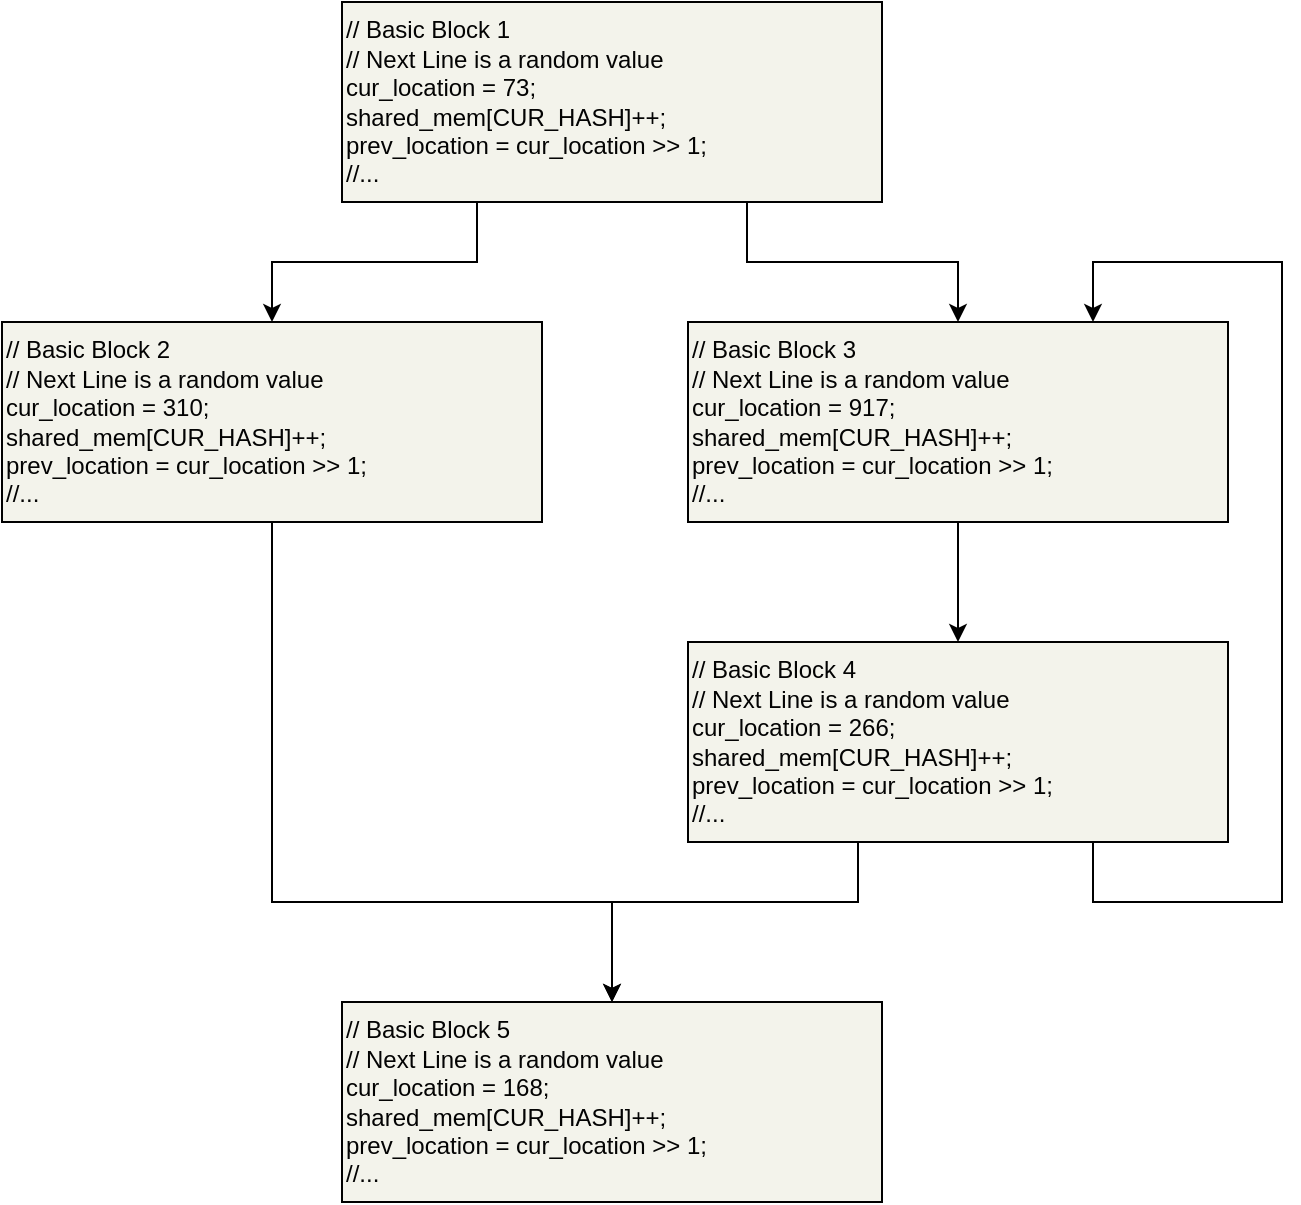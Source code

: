 <mxfile pages="1">
    <diagram id="Ex9nssdTxlT7TpCbuSto" name="Page-1">
        <mxGraphModel dx="818" dy="448" grid="1" gridSize="10" guides="1" tooltips="1" connect="1" arrows="1" fold="1" page="1" pageScale="1" pageWidth="827" pageHeight="1169" math="0" shadow="0">
            <root>
                <mxCell id="0"/>
                <mxCell id="1" parent="0"/>
                <mxCell id="2" style="edgeStyle=orthogonalEdgeStyle;rounded=0;orthogonalLoop=1;jettySize=auto;html=1;exitX=0.25;exitY=1;exitDx=0;exitDy=0;entryX=0.5;entryY=0;entryDx=0;entryDy=0;" parent="1" source="rp97ohG0JGLd58k4tToJ-1" target="rp97ohG0JGLd58k4tToJ-2" edge="1">
                    <mxGeometry relative="1" as="geometry"/>
                </mxCell>
                <mxCell id="3" style="edgeStyle=orthogonalEdgeStyle;rounded=0;orthogonalLoop=1;jettySize=auto;html=1;exitX=0.75;exitY=1;exitDx=0;exitDy=0;entryX=0.5;entryY=0;entryDx=0;entryDy=0;" parent="1" source="rp97ohG0JGLd58k4tToJ-1" target="rp97ohG0JGLd58k4tToJ-3" edge="1">
                    <mxGeometry relative="1" as="geometry"/>
                </mxCell>
                <mxCell id="rp97ohG0JGLd58k4tToJ-1" value="&lt;span style=&quot;background-color: rgb(243 , 243 , 235)&quot;&gt;&lt;font color=&quot;#030303&quot;&gt;// Basic Block 1&lt;br&gt;// Next Line is a random value&lt;br&gt;cur_location = 73; &lt;br&gt;shared_mem[&lt;/font&gt;&lt;/span&gt;&lt;span style=&quot;color: rgb(3 , 3 , 3) ; background-color: rgb(243 , 243 , 235)&quot;&gt;CUR_HASH&lt;/span&gt;&lt;span style=&quot;background-color: rgb(243 , 243 , 235)&quot;&gt;&lt;font color=&quot;#030303&quot;&gt;]++;&lt;br&gt;prev_location = cur_location &amp;gt;&amp;gt; 1;&lt;br&gt;//...&lt;/font&gt;&lt;br&gt;&lt;/span&gt;" style="rounded=0;whiteSpace=wrap;html=1;align=left;background-color=rgb(243, 243, 235);fillColor=#f3f3eb;" parent="1" vertex="1">
                    <mxGeometry x="240" y="40" width="270" height="100" as="geometry"/>
                </mxCell>
                <mxCell id="5" style="edgeStyle=orthogonalEdgeStyle;rounded=0;orthogonalLoop=1;jettySize=auto;html=1;exitX=0.5;exitY=1;exitDx=0;exitDy=0;entryX=0.5;entryY=0;entryDx=0;entryDy=0;" parent="1" source="rp97ohG0JGLd58k4tToJ-2" target="rp97ohG0JGLd58k4tToJ-5" edge="1">
                    <mxGeometry relative="1" as="geometry">
                        <Array as="points">
                            <mxPoint x="205" y="490"/>
                            <mxPoint x="375" y="490"/>
                        </Array>
                    </mxGeometry>
                </mxCell>
                <mxCell id="rp97ohG0JGLd58k4tToJ-2" value="&lt;font color=&quot;#030303&quot;&gt;&lt;span style=&quot;background-color: rgb(243 , 243 , 235)&quot;&gt;// Basic Block 2&lt;br&gt;&lt;/span&gt;&lt;span style=&quot;background-color: rgb(243 , 243 , 235)&quot;&gt;// Next Line is a random value&lt;br&gt;&lt;/span&gt;&lt;/font&gt;&lt;span style=&quot;background-color: rgb(243 , 243 , 235)&quot;&gt;&lt;font color=&quot;#030303&quot;&gt;cur_location = 310; &lt;br&gt;shared_mem[CUR_HASH]++;&lt;br&gt;prev_location = cur_location &amp;gt;&amp;gt; 1;&lt;br&gt;//...&lt;/font&gt;&lt;br&gt;&lt;/span&gt;" style="rounded=0;whiteSpace=wrap;html=1;align=left;background-color=rgb(243, 243, 235);fillColor=#f3f3eb;" parent="1" vertex="1">
                    <mxGeometry x="70" y="200" width="270" height="100" as="geometry"/>
                </mxCell>
                <mxCell id="4" style="edgeStyle=orthogonalEdgeStyle;rounded=0;orthogonalLoop=1;jettySize=auto;html=1;exitX=0.5;exitY=1;exitDx=0;exitDy=0;entryX=0.5;entryY=0;entryDx=0;entryDy=0;" parent="1" source="rp97ohG0JGLd58k4tToJ-3" target="rp97ohG0JGLd58k4tToJ-4" edge="1">
                    <mxGeometry relative="1" as="geometry"/>
                </mxCell>
                <mxCell id="rp97ohG0JGLd58k4tToJ-3" value="&lt;font color=&quot;#030303&quot;&gt;&lt;span style=&quot;background-color: rgb(243 , 243 , 235)&quot;&gt;// Basic Block 3&lt;br&gt;&lt;/span&gt;&lt;span style=&quot;background-color: rgb(243 , 243 , 235)&quot;&gt;// Next Line is a random value&lt;/span&gt;&lt;/font&gt;&lt;span style=&quot;background-color: rgb(243 , 243 , 235)&quot;&gt;&lt;font color=&quot;#030303&quot;&gt;&lt;br&gt;cur_location = 917; &lt;br&gt;shared_mem[&lt;/font&gt;&lt;/span&gt;&lt;span style=&quot;color: rgb(3 , 3 , 3) ; background-color: rgb(243 , 243 , 235)&quot;&gt;CUR_HASH&lt;/span&gt;&lt;span style=&quot;background-color: rgb(243 , 243 , 235)&quot;&gt;&lt;font color=&quot;#030303&quot;&gt;]++;&lt;br&gt;prev_location = cur_location &amp;gt;&amp;gt; 1;&lt;br&gt;//...&lt;/font&gt;&lt;br&gt;&lt;/span&gt;" style="rounded=0;whiteSpace=wrap;html=1;align=left;background-color=rgb(243, 243, 235);fillColor=#f3f3eb;" parent="1" vertex="1">
                    <mxGeometry x="413" y="200" width="270" height="100" as="geometry"/>
                </mxCell>
                <mxCell id="6" style="edgeStyle=orthogonalEdgeStyle;rounded=0;orthogonalLoop=1;jettySize=auto;html=1;exitX=0.75;exitY=1;exitDx=0;exitDy=0;entryX=0.75;entryY=0;entryDx=0;entryDy=0;" parent="1" source="rp97ohG0JGLd58k4tToJ-4" target="rp97ohG0JGLd58k4tToJ-3" edge="1">
                    <mxGeometry relative="1" as="geometry">
                        <Array as="points">
                            <mxPoint x="616" y="490"/>
                            <mxPoint x="710" y="490"/>
                            <mxPoint x="710" y="170"/>
                            <mxPoint x="616" y="170"/>
                        </Array>
                    </mxGeometry>
                </mxCell>
                <mxCell id="7" style="edgeStyle=orthogonalEdgeStyle;rounded=0;orthogonalLoop=1;jettySize=auto;html=1;exitX=0.25;exitY=1;exitDx=0;exitDy=0;entryX=0.5;entryY=0;entryDx=0;entryDy=0;" parent="1" source="rp97ohG0JGLd58k4tToJ-4" target="rp97ohG0JGLd58k4tToJ-5" edge="1">
                    <mxGeometry relative="1" as="geometry">
                        <Array as="points">
                            <mxPoint x="498" y="490"/>
                            <mxPoint x="375" y="490"/>
                        </Array>
                    </mxGeometry>
                </mxCell>
                <mxCell id="rp97ohG0JGLd58k4tToJ-4" value="&lt;font color=&quot;#030303&quot;&gt;&lt;span style=&quot;background-color: rgb(243 , 243 , 235)&quot;&gt;// Basic Block 4&lt;br&gt;&lt;/span&gt;&lt;span style=&quot;background-color: rgb(243 , 243 , 235)&quot;&gt;// Next Line is a random value&lt;/span&gt;&lt;/font&gt;&lt;span style=&quot;background-color: rgb(243 , 243 , 235)&quot;&gt;&lt;font color=&quot;#030303&quot;&gt;&lt;br&gt;cur_location = 266; &lt;br&gt;shared_mem[&lt;/font&gt;&lt;/span&gt;&lt;span style=&quot;color: rgb(3 , 3 , 3) ; background-color: rgb(243 , 243 , 235)&quot;&gt;CUR_HASH&lt;/span&gt;&lt;span style=&quot;background-color: rgb(243 , 243 , 235)&quot;&gt;&lt;font color=&quot;#030303&quot;&gt;]++;&lt;br&gt;prev_location = cur_location &amp;gt;&amp;gt; 1;&lt;br&gt;//...&lt;/font&gt;&lt;br&gt;&lt;/span&gt;" style="rounded=0;whiteSpace=wrap;html=1;align=left;background-color=rgb(243, 243, 235);fillColor=#f3f3eb;" parent="1" vertex="1">
                    <mxGeometry x="413" y="360" width="270" height="100" as="geometry"/>
                </mxCell>
                <mxCell id="rp97ohG0JGLd58k4tToJ-5" value="&lt;font color=&quot;#030303&quot;&gt;&lt;span style=&quot;background-color: rgb(243 , 243 , 235)&quot;&gt;// Basic Block 5&lt;br&gt;&lt;/span&gt;&lt;span style=&quot;background-color: rgb(243 , 243 , 235)&quot;&gt;// Next Line is a random value&lt;/span&gt;&lt;/font&gt;&lt;span style=&quot;background-color: rgb(243 , 243 , 235)&quot;&gt;&lt;font color=&quot;#030303&quot;&gt;&lt;br&gt;cur_location = 168; &lt;br&gt;shared_mem[&lt;/font&gt;&lt;/span&gt;&lt;span style=&quot;color: rgb(3 , 3 , 3) ; background-color: rgb(243 , 243 , 235)&quot;&gt;CUR_HASH&lt;/span&gt;&lt;span style=&quot;background-color: rgb(243 , 243 , 235)&quot;&gt;&lt;font color=&quot;#030303&quot;&gt;]++;&lt;br&gt;prev_location = cur_location &amp;gt;&amp;gt; 1;&lt;br&gt;//...&lt;/font&gt;&lt;br&gt;&lt;/span&gt;" style="rounded=0;whiteSpace=wrap;html=1;align=left;background-color=rgb(243, 243, 235);fillColor=#f3f3eb;" parent="1" vertex="1">
                    <mxGeometry x="240" y="540" width="270" height="100" as="geometry"/>
                </mxCell>
            </root>
        </mxGraphModel>
    </diagram>
</mxfile>